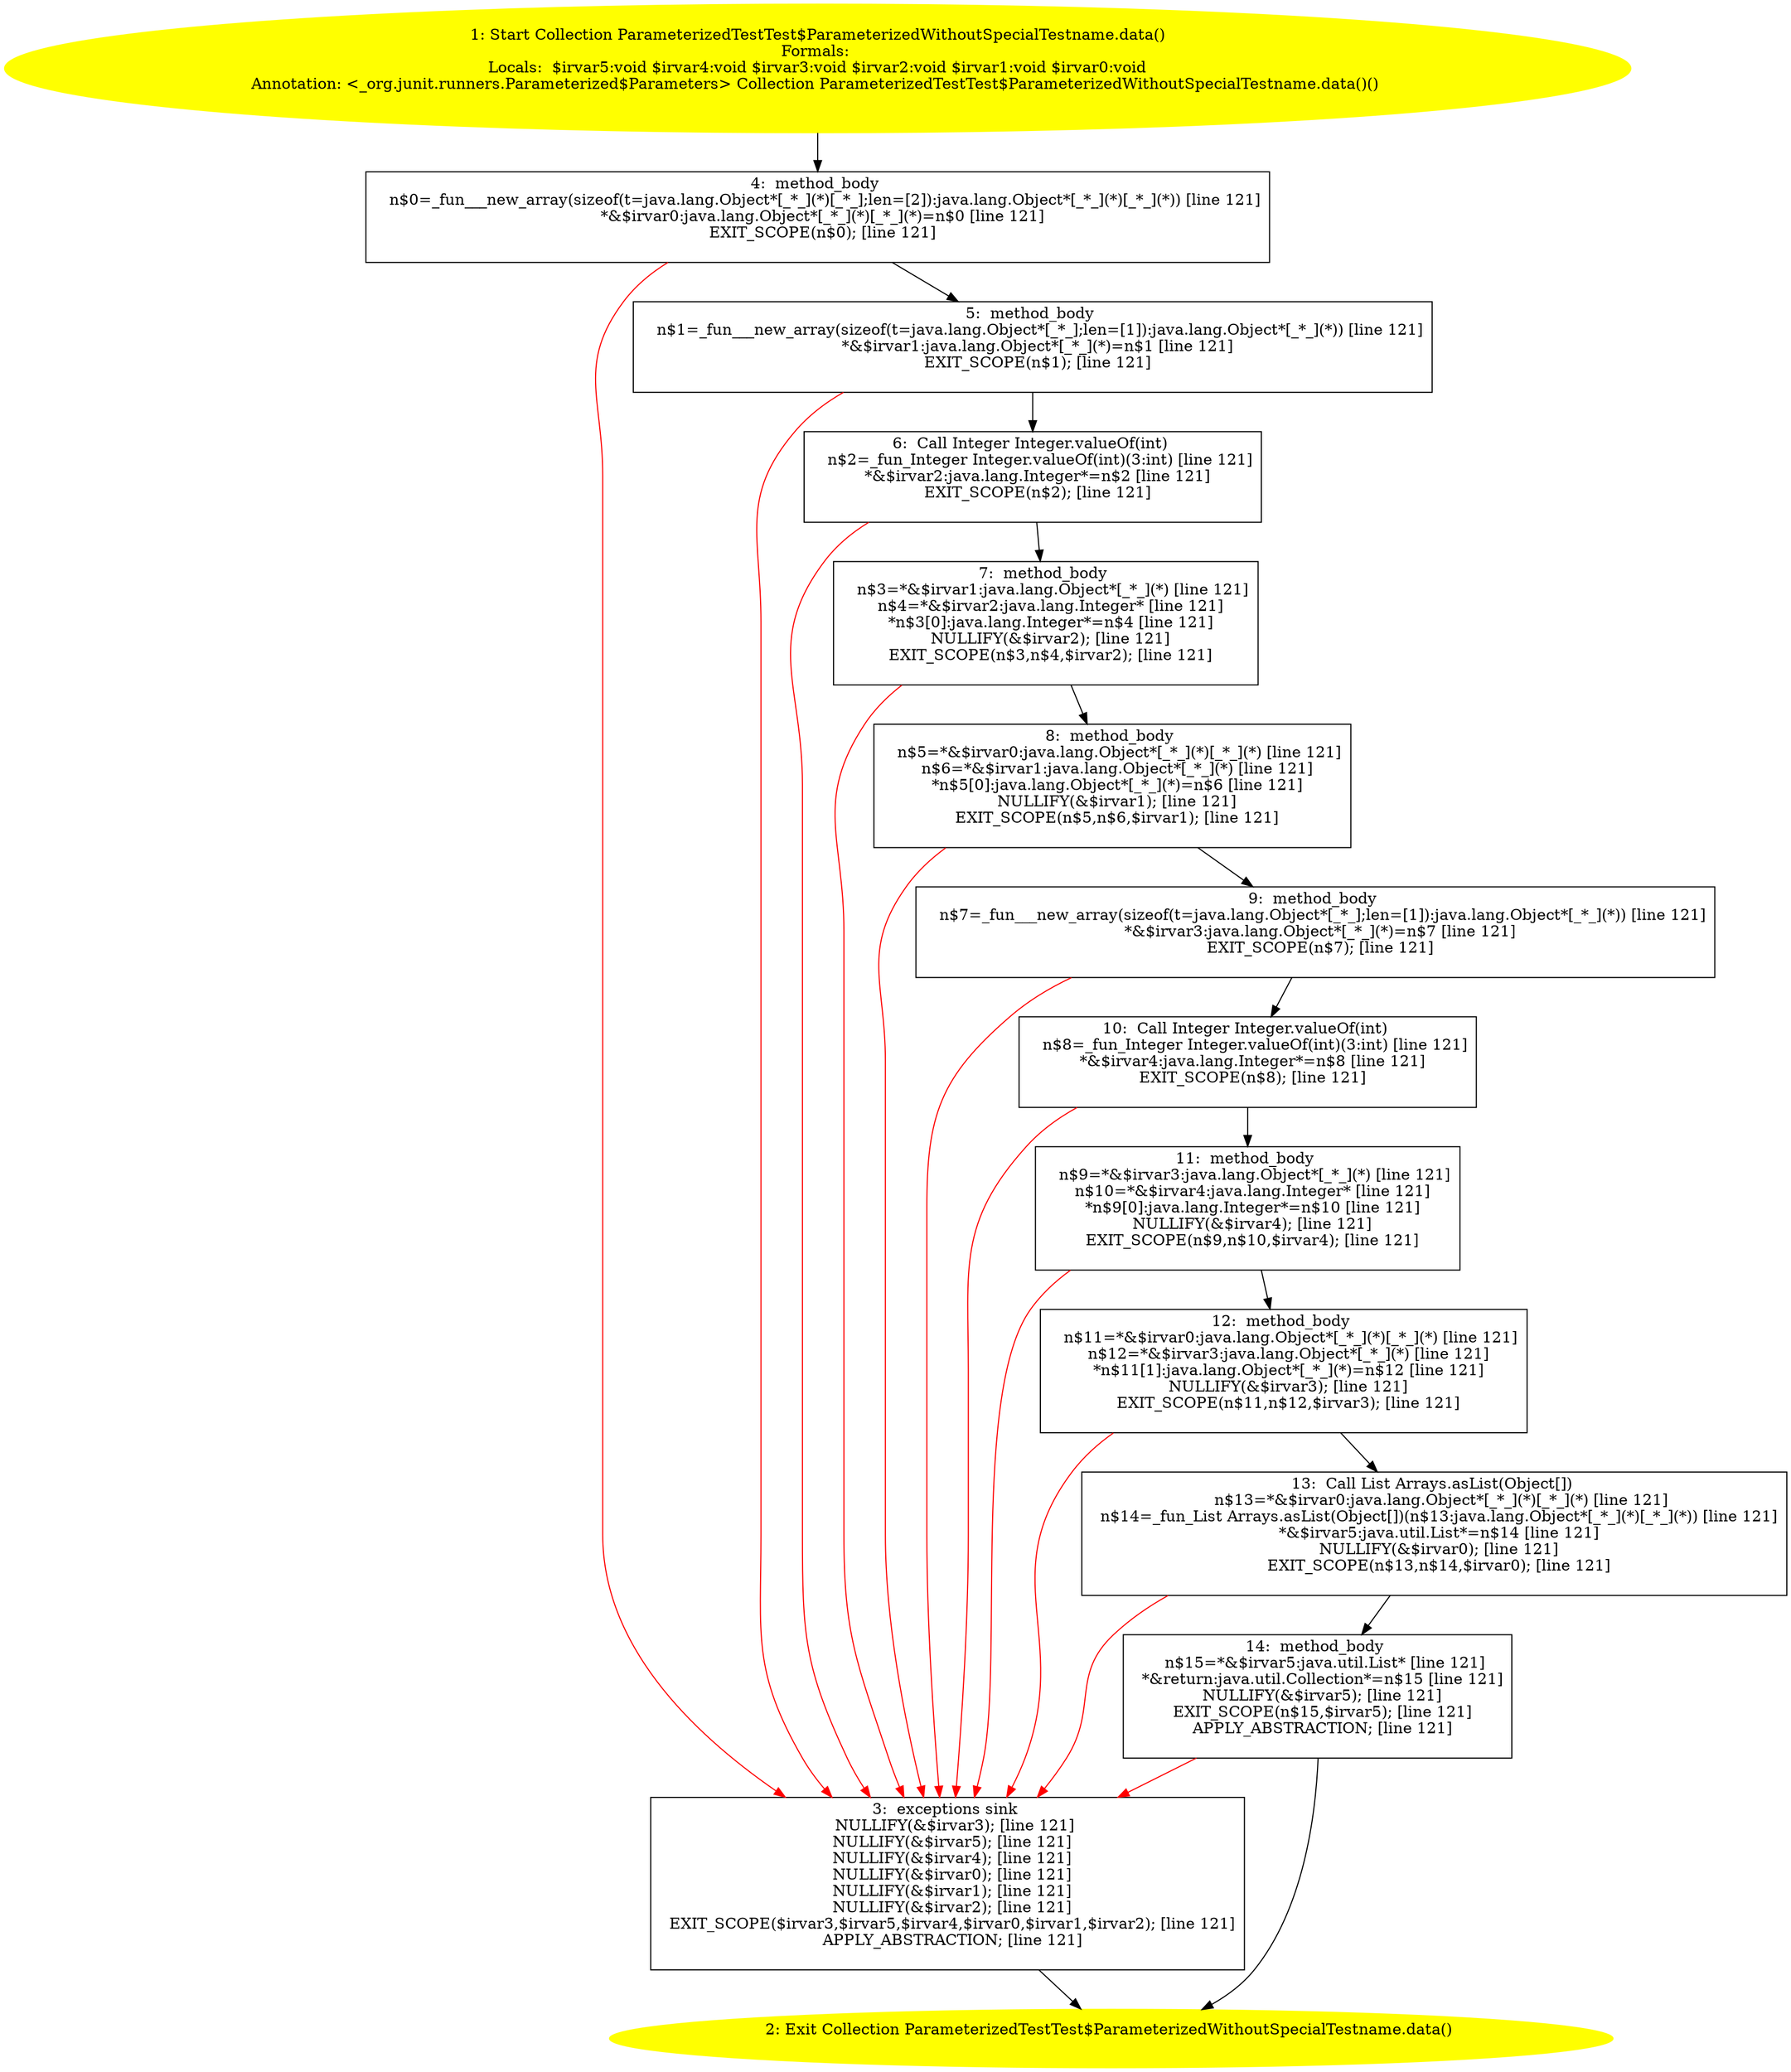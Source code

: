 /* @generated */
digraph cfg {
"org.junit.tests.running.classes.ParameterizedTestTest$ParameterizedWithoutSpecialTestname.data():jav.6e830fc330f76b16767f9033eb8277fd_1" [label="1: Start Collection ParameterizedTestTest$ParameterizedWithoutSpecialTestname.data()\nFormals: \nLocals:  $irvar5:void $irvar4:void $irvar3:void $irvar2:void $irvar1:void $irvar0:void\nAnnotation: <_org.junit.runners.Parameterized$Parameters> Collection ParameterizedTestTest$ParameterizedWithoutSpecialTestname.data()() \n  " color=yellow style=filled]
	

	 "org.junit.tests.running.classes.ParameterizedTestTest$ParameterizedWithoutSpecialTestname.data():jav.6e830fc330f76b16767f9033eb8277fd_1" -> "org.junit.tests.running.classes.ParameterizedTestTest$ParameterizedWithoutSpecialTestname.data():jav.6e830fc330f76b16767f9033eb8277fd_4" ;
"org.junit.tests.running.classes.ParameterizedTestTest$ParameterizedWithoutSpecialTestname.data():jav.6e830fc330f76b16767f9033eb8277fd_2" [label="2: Exit Collection ParameterizedTestTest$ParameterizedWithoutSpecialTestname.data() \n  " color=yellow style=filled]
	

"org.junit.tests.running.classes.ParameterizedTestTest$ParameterizedWithoutSpecialTestname.data():jav.6e830fc330f76b16767f9033eb8277fd_3" [label="3:  exceptions sink \n   NULLIFY(&$irvar3); [line 121]\n  NULLIFY(&$irvar5); [line 121]\n  NULLIFY(&$irvar4); [line 121]\n  NULLIFY(&$irvar0); [line 121]\n  NULLIFY(&$irvar1); [line 121]\n  NULLIFY(&$irvar2); [line 121]\n  EXIT_SCOPE($irvar3,$irvar5,$irvar4,$irvar0,$irvar1,$irvar2); [line 121]\n  APPLY_ABSTRACTION; [line 121]\n " shape="box"]
	

	 "org.junit.tests.running.classes.ParameterizedTestTest$ParameterizedWithoutSpecialTestname.data():jav.6e830fc330f76b16767f9033eb8277fd_3" -> "org.junit.tests.running.classes.ParameterizedTestTest$ParameterizedWithoutSpecialTestname.data():jav.6e830fc330f76b16767f9033eb8277fd_2" ;
"org.junit.tests.running.classes.ParameterizedTestTest$ParameterizedWithoutSpecialTestname.data():jav.6e830fc330f76b16767f9033eb8277fd_4" [label="4:  method_body \n   n$0=_fun___new_array(sizeof(t=java.lang.Object*[_*_](*)[_*_];len=[2]):java.lang.Object*[_*_](*)[_*_](*)) [line 121]\n  *&$irvar0:java.lang.Object*[_*_](*)[_*_](*)=n$0 [line 121]\n  EXIT_SCOPE(n$0); [line 121]\n " shape="box"]
	

	 "org.junit.tests.running.classes.ParameterizedTestTest$ParameterizedWithoutSpecialTestname.data():jav.6e830fc330f76b16767f9033eb8277fd_4" -> "org.junit.tests.running.classes.ParameterizedTestTest$ParameterizedWithoutSpecialTestname.data():jav.6e830fc330f76b16767f9033eb8277fd_5" ;
	 "org.junit.tests.running.classes.ParameterizedTestTest$ParameterizedWithoutSpecialTestname.data():jav.6e830fc330f76b16767f9033eb8277fd_4" -> "org.junit.tests.running.classes.ParameterizedTestTest$ParameterizedWithoutSpecialTestname.data():jav.6e830fc330f76b16767f9033eb8277fd_3" [color="red" ];
"org.junit.tests.running.classes.ParameterizedTestTest$ParameterizedWithoutSpecialTestname.data():jav.6e830fc330f76b16767f9033eb8277fd_5" [label="5:  method_body \n   n$1=_fun___new_array(sizeof(t=java.lang.Object*[_*_];len=[1]):java.lang.Object*[_*_](*)) [line 121]\n  *&$irvar1:java.lang.Object*[_*_](*)=n$1 [line 121]\n  EXIT_SCOPE(n$1); [line 121]\n " shape="box"]
	

	 "org.junit.tests.running.classes.ParameterizedTestTest$ParameterizedWithoutSpecialTestname.data():jav.6e830fc330f76b16767f9033eb8277fd_5" -> "org.junit.tests.running.classes.ParameterizedTestTest$ParameterizedWithoutSpecialTestname.data():jav.6e830fc330f76b16767f9033eb8277fd_6" ;
	 "org.junit.tests.running.classes.ParameterizedTestTest$ParameterizedWithoutSpecialTestname.data():jav.6e830fc330f76b16767f9033eb8277fd_5" -> "org.junit.tests.running.classes.ParameterizedTestTest$ParameterizedWithoutSpecialTestname.data():jav.6e830fc330f76b16767f9033eb8277fd_3" [color="red" ];
"org.junit.tests.running.classes.ParameterizedTestTest$ParameterizedWithoutSpecialTestname.data():jav.6e830fc330f76b16767f9033eb8277fd_6" [label="6:  Call Integer Integer.valueOf(int) \n   n$2=_fun_Integer Integer.valueOf(int)(3:int) [line 121]\n  *&$irvar2:java.lang.Integer*=n$2 [line 121]\n  EXIT_SCOPE(n$2); [line 121]\n " shape="box"]
	

	 "org.junit.tests.running.classes.ParameterizedTestTest$ParameterizedWithoutSpecialTestname.data():jav.6e830fc330f76b16767f9033eb8277fd_6" -> "org.junit.tests.running.classes.ParameterizedTestTest$ParameterizedWithoutSpecialTestname.data():jav.6e830fc330f76b16767f9033eb8277fd_7" ;
	 "org.junit.tests.running.classes.ParameterizedTestTest$ParameterizedWithoutSpecialTestname.data():jav.6e830fc330f76b16767f9033eb8277fd_6" -> "org.junit.tests.running.classes.ParameterizedTestTest$ParameterizedWithoutSpecialTestname.data():jav.6e830fc330f76b16767f9033eb8277fd_3" [color="red" ];
"org.junit.tests.running.classes.ParameterizedTestTest$ParameterizedWithoutSpecialTestname.data():jav.6e830fc330f76b16767f9033eb8277fd_7" [label="7:  method_body \n   n$3=*&$irvar1:java.lang.Object*[_*_](*) [line 121]\n  n$4=*&$irvar2:java.lang.Integer* [line 121]\n  *n$3[0]:java.lang.Integer*=n$4 [line 121]\n  NULLIFY(&$irvar2); [line 121]\n  EXIT_SCOPE(n$3,n$4,$irvar2); [line 121]\n " shape="box"]
	

	 "org.junit.tests.running.classes.ParameterizedTestTest$ParameterizedWithoutSpecialTestname.data():jav.6e830fc330f76b16767f9033eb8277fd_7" -> "org.junit.tests.running.classes.ParameterizedTestTest$ParameterizedWithoutSpecialTestname.data():jav.6e830fc330f76b16767f9033eb8277fd_8" ;
	 "org.junit.tests.running.classes.ParameterizedTestTest$ParameterizedWithoutSpecialTestname.data():jav.6e830fc330f76b16767f9033eb8277fd_7" -> "org.junit.tests.running.classes.ParameterizedTestTest$ParameterizedWithoutSpecialTestname.data():jav.6e830fc330f76b16767f9033eb8277fd_3" [color="red" ];
"org.junit.tests.running.classes.ParameterizedTestTest$ParameterizedWithoutSpecialTestname.data():jav.6e830fc330f76b16767f9033eb8277fd_8" [label="8:  method_body \n   n$5=*&$irvar0:java.lang.Object*[_*_](*)[_*_](*) [line 121]\n  n$6=*&$irvar1:java.lang.Object*[_*_](*) [line 121]\n  *n$5[0]:java.lang.Object*[_*_](*)=n$6 [line 121]\n  NULLIFY(&$irvar1); [line 121]\n  EXIT_SCOPE(n$5,n$6,$irvar1); [line 121]\n " shape="box"]
	

	 "org.junit.tests.running.classes.ParameterizedTestTest$ParameterizedWithoutSpecialTestname.data():jav.6e830fc330f76b16767f9033eb8277fd_8" -> "org.junit.tests.running.classes.ParameterizedTestTest$ParameterizedWithoutSpecialTestname.data():jav.6e830fc330f76b16767f9033eb8277fd_9" ;
	 "org.junit.tests.running.classes.ParameterizedTestTest$ParameterizedWithoutSpecialTestname.data():jav.6e830fc330f76b16767f9033eb8277fd_8" -> "org.junit.tests.running.classes.ParameterizedTestTest$ParameterizedWithoutSpecialTestname.data():jav.6e830fc330f76b16767f9033eb8277fd_3" [color="red" ];
"org.junit.tests.running.classes.ParameterizedTestTest$ParameterizedWithoutSpecialTestname.data():jav.6e830fc330f76b16767f9033eb8277fd_9" [label="9:  method_body \n   n$7=_fun___new_array(sizeof(t=java.lang.Object*[_*_];len=[1]):java.lang.Object*[_*_](*)) [line 121]\n  *&$irvar3:java.lang.Object*[_*_](*)=n$7 [line 121]\n  EXIT_SCOPE(n$7); [line 121]\n " shape="box"]
	

	 "org.junit.tests.running.classes.ParameterizedTestTest$ParameterizedWithoutSpecialTestname.data():jav.6e830fc330f76b16767f9033eb8277fd_9" -> "org.junit.tests.running.classes.ParameterizedTestTest$ParameterizedWithoutSpecialTestname.data():jav.6e830fc330f76b16767f9033eb8277fd_10" ;
	 "org.junit.tests.running.classes.ParameterizedTestTest$ParameterizedWithoutSpecialTestname.data():jav.6e830fc330f76b16767f9033eb8277fd_9" -> "org.junit.tests.running.classes.ParameterizedTestTest$ParameterizedWithoutSpecialTestname.data():jav.6e830fc330f76b16767f9033eb8277fd_3" [color="red" ];
"org.junit.tests.running.classes.ParameterizedTestTest$ParameterizedWithoutSpecialTestname.data():jav.6e830fc330f76b16767f9033eb8277fd_10" [label="10:  Call Integer Integer.valueOf(int) \n   n$8=_fun_Integer Integer.valueOf(int)(3:int) [line 121]\n  *&$irvar4:java.lang.Integer*=n$8 [line 121]\n  EXIT_SCOPE(n$8); [line 121]\n " shape="box"]
	

	 "org.junit.tests.running.classes.ParameterizedTestTest$ParameterizedWithoutSpecialTestname.data():jav.6e830fc330f76b16767f9033eb8277fd_10" -> "org.junit.tests.running.classes.ParameterizedTestTest$ParameterizedWithoutSpecialTestname.data():jav.6e830fc330f76b16767f9033eb8277fd_11" ;
	 "org.junit.tests.running.classes.ParameterizedTestTest$ParameterizedWithoutSpecialTestname.data():jav.6e830fc330f76b16767f9033eb8277fd_10" -> "org.junit.tests.running.classes.ParameterizedTestTest$ParameterizedWithoutSpecialTestname.data():jav.6e830fc330f76b16767f9033eb8277fd_3" [color="red" ];
"org.junit.tests.running.classes.ParameterizedTestTest$ParameterizedWithoutSpecialTestname.data():jav.6e830fc330f76b16767f9033eb8277fd_11" [label="11:  method_body \n   n$9=*&$irvar3:java.lang.Object*[_*_](*) [line 121]\n  n$10=*&$irvar4:java.lang.Integer* [line 121]\n  *n$9[0]:java.lang.Integer*=n$10 [line 121]\n  NULLIFY(&$irvar4); [line 121]\n  EXIT_SCOPE(n$9,n$10,$irvar4); [line 121]\n " shape="box"]
	

	 "org.junit.tests.running.classes.ParameterizedTestTest$ParameterizedWithoutSpecialTestname.data():jav.6e830fc330f76b16767f9033eb8277fd_11" -> "org.junit.tests.running.classes.ParameterizedTestTest$ParameterizedWithoutSpecialTestname.data():jav.6e830fc330f76b16767f9033eb8277fd_12" ;
	 "org.junit.tests.running.classes.ParameterizedTestTest$ParameterizedWithoutSpecialTestname.data():jav.6e830fc330f76b16767f9033eb8277fd_11" -> "org.junit.tests.running.classes.ParameterizedTestTest$ParameterizedWithoutSpecialTestname.data():jav.6e830fc330f76b16767f9033eb8277fd_3" [color="red" ];
"org.junit.tests.running.classes.ParameterizedTestTest$ParameterizedWithoutSpecialTestname.data():jav.6e830fc330f76b16767f9033eb8277fd_12" [label="12:  method_body \n   n$11=*&$irvar0:java.lang.Object*[_*_](*)[_*_](*) [line 121]\n  n$12=*&$irvar3:java.lang.Object*[_*_](*) [line 121]\n  *n$11[1]:java.lang.Object*[_*_](*)=n$12 [line 121]\n  NULLIFY(&$irvar3); [line 121]\n  EXIT_SCOPE(n$11,n$12,$irvar3); [line 121]\n " shape="box"]
	

	 "org.junit.tests.running.classes.ParameterizedTestTest$ParameterizedWithoutSpecialTestname.data():jav.6e830fc330f76b16767f9033eb8277fd_12" -> "org.junit.tests.running.classes.ParameterizedTestTest$ParameterizedWithoutSpecialTestname.data():jav.6e830fc330f76b16767f9033eb8277fd_13" ;
	 "org.junit.tests.running.classes.ParameterizedTestTest$ParameterizedWithoutSpecialTestname.data():jav.6e830fc330f76b16767f9033eb8277fd_12" -> "org.junit.tests.running.classes.ParameterizedTestTest$ParameterizedWithoutSpecialTestname.data():jav.6e830fc330f76b16767f9033eb8277fd_3" [color="red" ];
"org.junit.tests.running.classes.ParameterizedTestTest$ParameterizedWithoutSpecialTestname.data():jav.6e830fc330f76b16767f9033eb8277fd_13" [label="13:  Call List Arrays.asList(Object[]) \n   n$13=*&$irvar0:java.lang.Object*[_*_](*)[_*_](*) [line 121]\n  n$14=_fun_List Arrays.asList(Object[])(n$13:java.lang.Object*[_*_](*)[_*_](*)) [line 121]\n  *&$irvar5:java.util.List*=n$14 [line 121]\n  NULLIFY(&$irvar0); [line 121]\n  EXIT_SCOPE(n$13,n$14,$irvar0); [line 121]\n " shape="box"]
	

	 "org.junit.tests.running.classes.ParameterizedTestTest$ParameterizedWithoutSpecialTestname.data():jav.6e830fc330f76b16767f9033eb8277fd_13" -> "org.junit.tests.running.classes.ParameterizedTestTest$ParameterizedWithoutSpecialTestname.data():jav.6e830fc330f76b16767f9033eb8277fd_14" ;
	 "org.junit.tests.running.classes.ParameterizedTestTest$ParameterizedWithoutSpecialTestname.data():jav.6e830fc330f76b16767f9033eb8277fd_13" -> "org.junit.tests.running.classes.ParameterizedTestTest$ParameterizedWithoutSpecialTestname.data():jav.6e830fc330f76b16767f9033eb8277fd_3" [color="red" ];
"org.junit.tests.running.classes.ParameterizedTestTest$ParameterizedWithoutSpecialTestname.data():jav.6e830fc330f76b16767f9033eb8277fd_14" [label="14:  method_body \n   n$15=*&$irvar5:java.util.List* [line 121]\n  *&return:java.util.Collection*=n$15 [line 121]\n  NULLIFY(&$irvar5); [line 121]\n  EXIT_SCOPE(n$15,$irvar5); [line 121]\n  APPLY_ABSTRACTION; [line 121]\n " shape="box"]
	

	 "org.junit.tests.running.classes.ParameterizedTestTest$ParameterizedWithoutSpecialTestname.data():jav.6e830fc330f76b16767f9033eb8277fd_14" -> "org.junit.tests.running.classes.ParameterizedTestTest$ParameterizedWithoutSpecialTestname.data():jav.6e830fc330f76b16767f9033eb8277fd_2" ;
	 "org.junit.tests.running.classes.ParameterizedTestTest$ParameterizedWithoutSpecialTestname.data():jav.6e830fc330f76b16767f9033eb8277fd_14" -> "org.junit.tests.running.classes.ParameterizedTestTest$ParameterizedWithoutSpecialTestname.data():jav.6e830fc330f76b16767f9033eb8277fd_3" [color="red" ];
}

